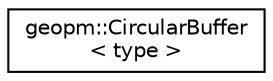 digraph "Graphical Class Hierarchy"
{
  edge [fontname="Helvetica",fontsize="10",labelfontname="Helvetica",labelfontsize="10"];
  node [fontname="Helvetica",fontsize="10",shape=record];
  rankdir="LR";
  Node0 [label="geopm::CircularBuffer\l\< type \>",height=0.2,width=0.4,color="black", fillcolor="white", style="filled",URL="$classgeopm_1_1_circular_buffer.html",tooltip="Templated container for a circular buffer implementation. The CircularBuffer container implements a f..."];
}
